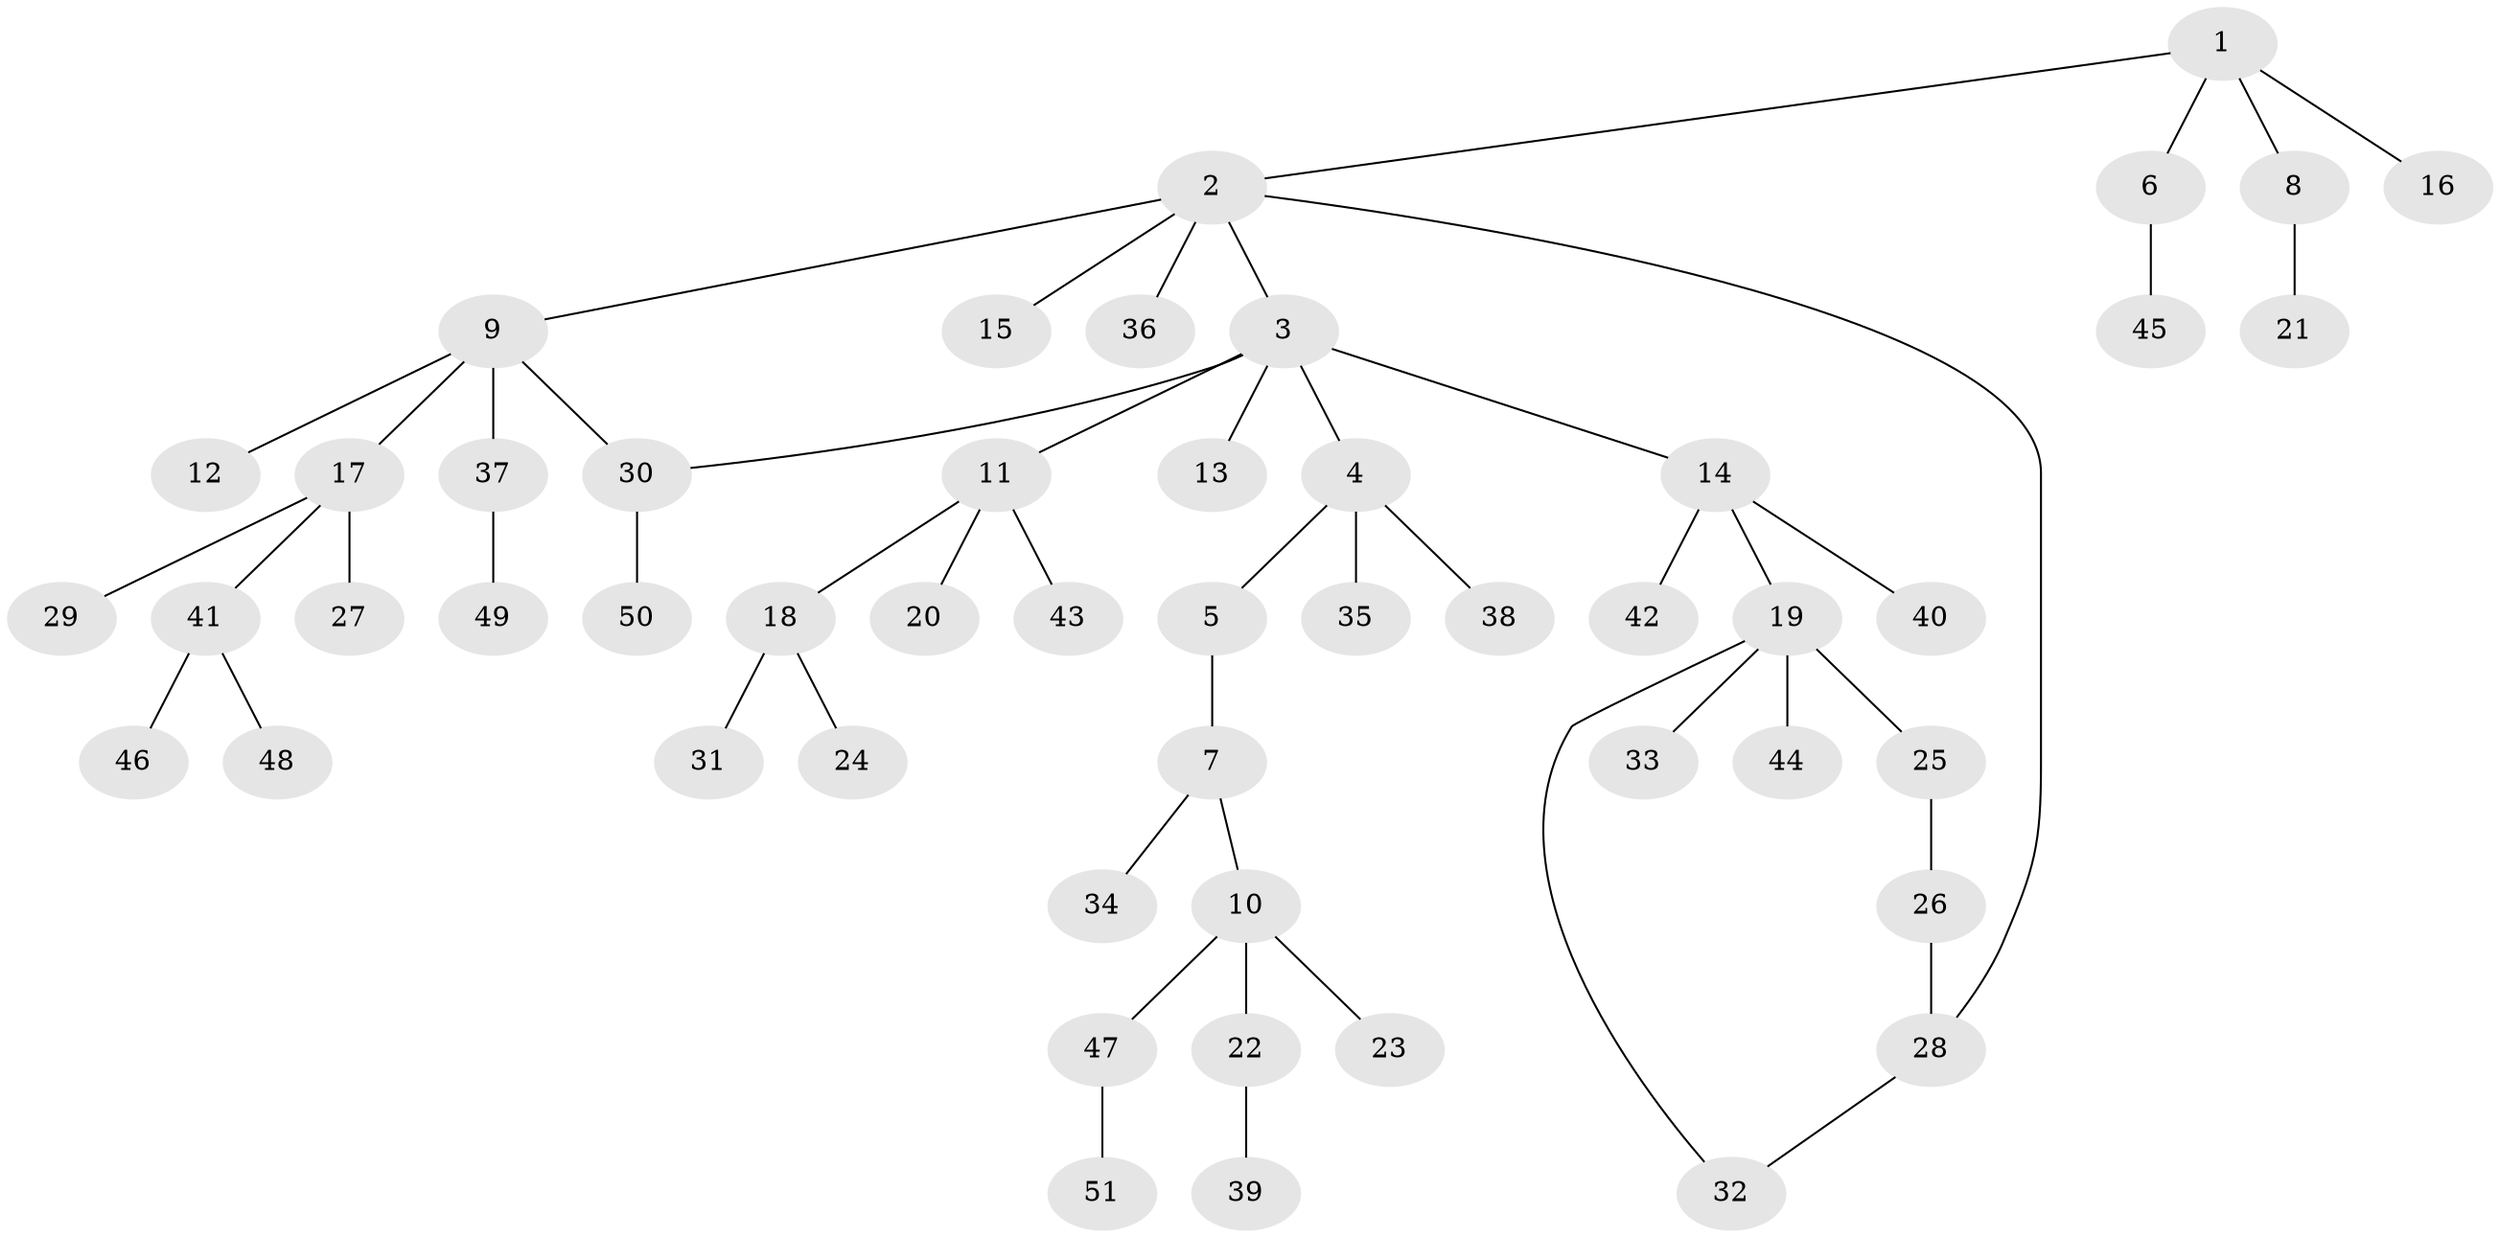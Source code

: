 // coarse degree distribution, {4: 0.06666666666666667, 5: 0.06666666666666667, 3: 0.23333333333333334, 1: 0.43333333333333335, 2: 0.2}
// Generated by graph-tools (version 1.1) at 2025/36/03/04/25 23:36:06]
// undirected, 51 vertices, 53 edges
graph export_dot {
  node [color=gray90,style=filled];
  1;
  2;
  3;
  4;
  5;
  6;
  7;
  8;
  9;
  10;
  11;
  12;
  13;
  14;
  15;
  16;
  17;
  18;
  19;
  20;
  21;
  22;
  23;
  24;
  25;
  26;
  27;
  28;
  29;
  30;
  31;
  32;
  33;
  34;
  35;
  36;
  37;
  38;
  39;
  40;
  41;
  42;
  43;
  44;
  45;
  46;
  47;
  48;
  49;
  50;
  51;
  1 -- 2;
  1 -- 6;
  1 -- 8;
  1 -- 16;
  2 -- 3;
  2 -- 9;
  2 -- 15;
  2 -- 28;
  2 -- 36;
  3 -- 4;
  3 -- 11;
  3 -- 13;
  3 -- 14;
  3 -- 30;
  4 -- 5;
  4 -- 35;
  4 -- 38;
  5 -- 7;
  6 -- 45;
  7 -- 10;
  7 -- 34;
  8 -- 21;
  9 -- 12;
  9 -- 17;
  9 -- 30;
  9 -- 37;
  10 -- 22;
  10 -- 23;
  10 -- 47;
  11 -- 18;
  11 -- 20;
  11 -- 43;
  14 -- 19;
  14 -- 40;
  14 -- 42;
  17 -- 27;
  17 -- 29;
  17 -- 41;
  18 -- 24;
  18 -- 31;
  19 -- 25;
  19 -- 33;
  19 -- 44;
  19 -- 32;
  22 -- 39;
  25 -- 26;
  26 -- 28;
  28 -- 32;
  30 -- 50;
  37 -- 49;
  41 -- 46;
  41 -- 48;
  47 -- 51;
}
